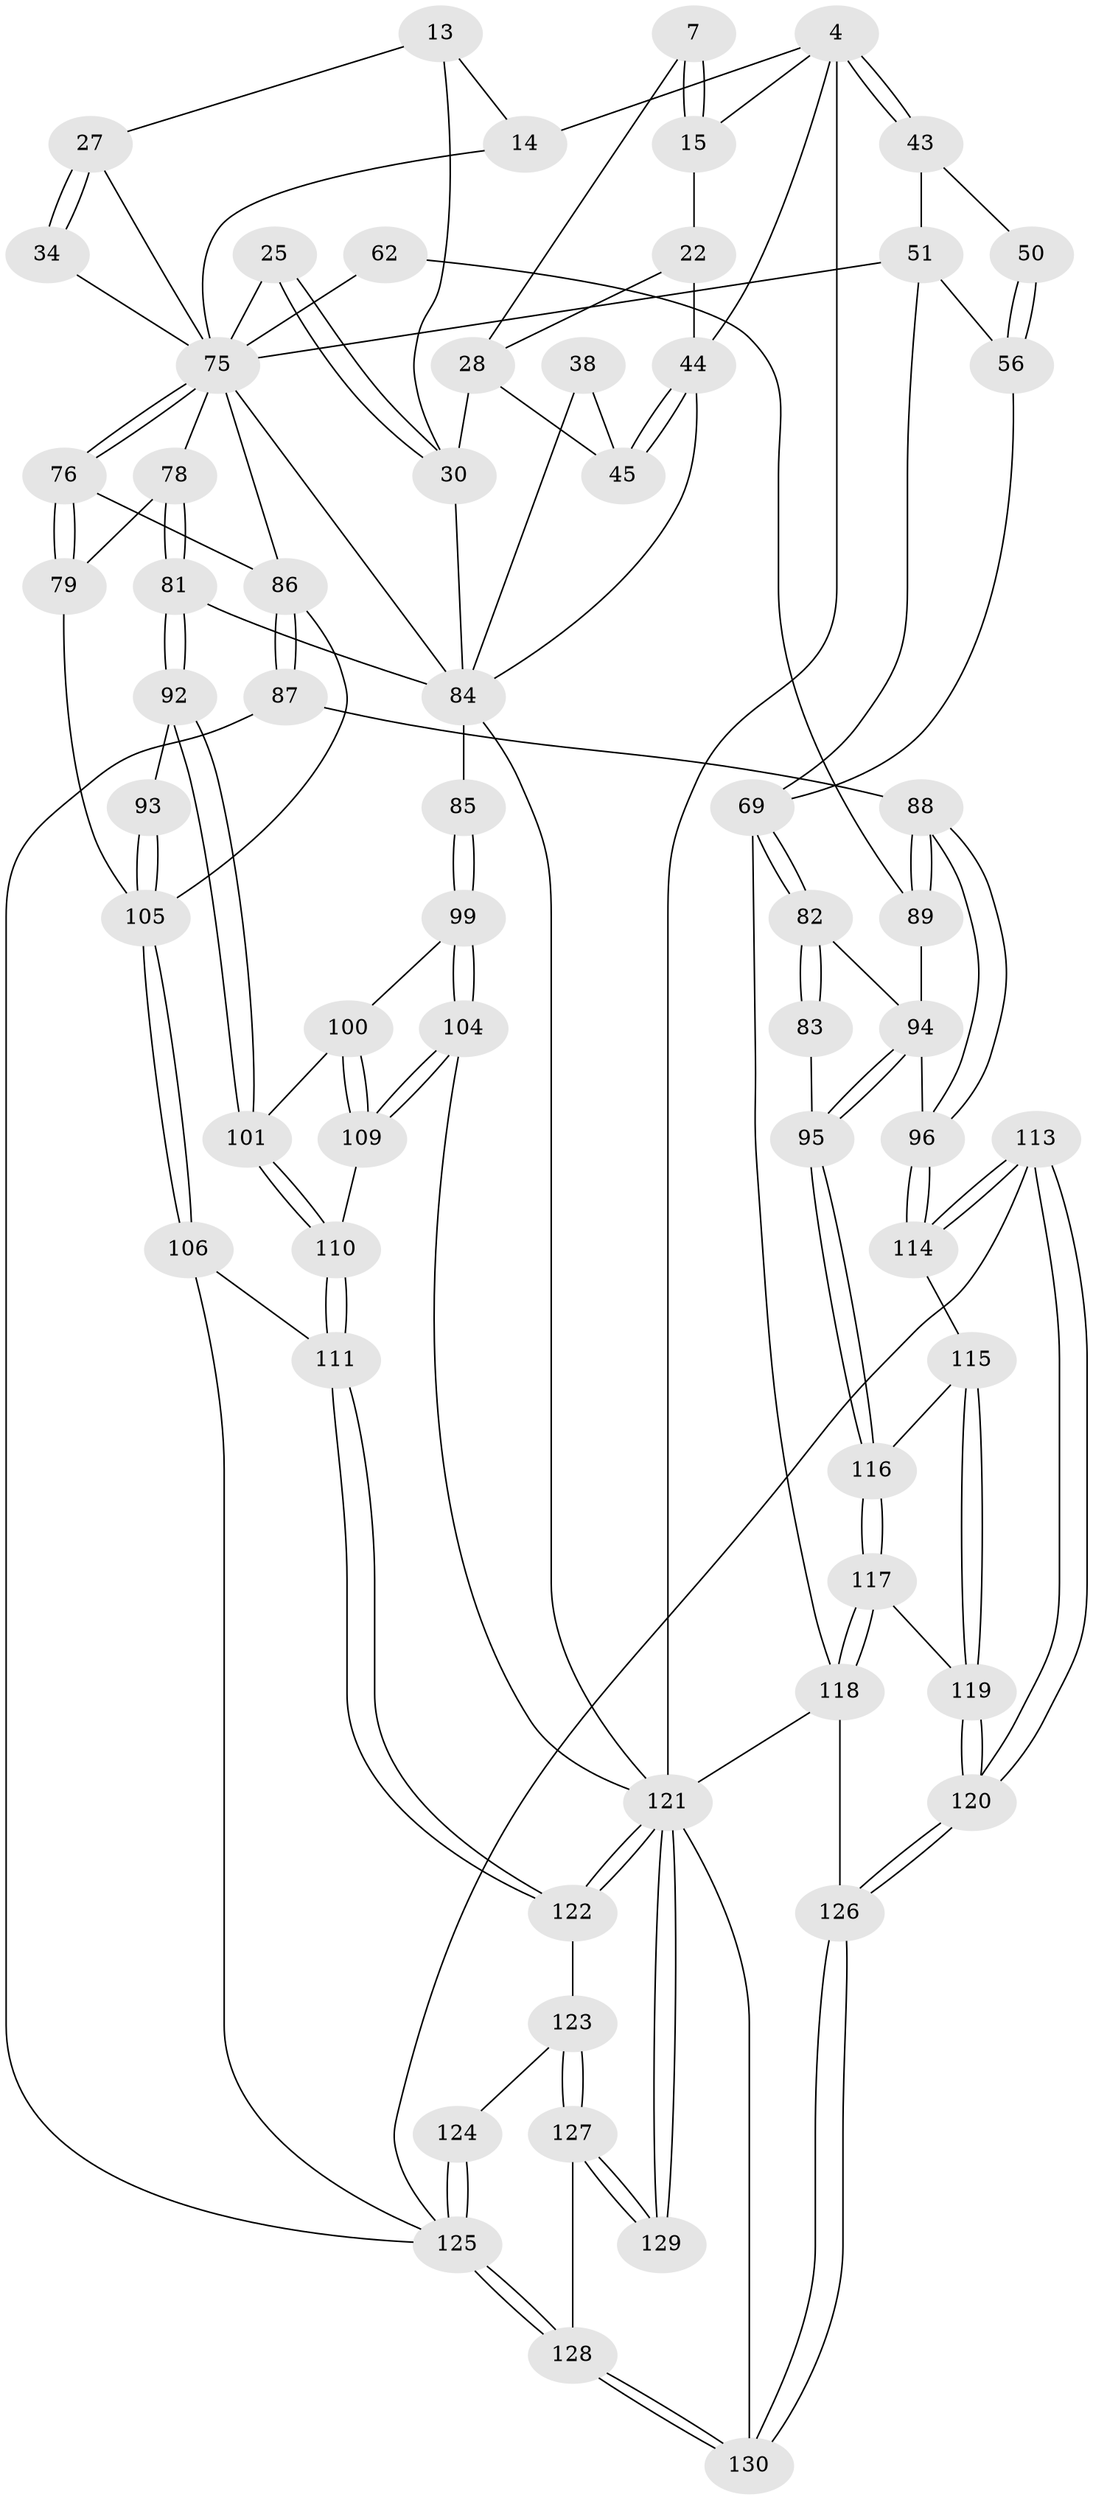 // original degree distribution, {3: 0.03076923076923077, 4: 0.2230769230769231, 6: 0.23846153846153847, 5: 0.5076923076923077}
// Generated by graph-tools (version 1.1) at 2025/02/03/09/25 05:02:11]
// undirected, 65 vertices, 149 edges
graph export_dot {
graph [start="1"]
  node [color=gray90,style=filled];
  4 [pos="+0+0",super="+3"];
  7 [pos="+0.6904113650500426+0.06171636913528248"];
  13 [pos="+0.3795647821267546+0.0939056073121771",super="+12"];
  14 [pos="+0.19837921090574082+0.1059178834709842",super="+5"];
  15 [pos="+0.8687392017655856+0",super="+2+1"];
  22 [pos="+0.7891104808305349+0.11988319010136464",super="+21+19"];
  25 [pos="+0.6100080619538617+0.24077610852977413"];
  27 [pos="+0.5287587040694892+0.16277002629409282",super="+24"];
  28 [pos="+0.7306460929048803+0.19933585468225218",super="+20"];
  30 [pos="+0.6572697398411963+0.27160537726082584",super="+29+10"];
  34 [pos="+0.3952501281187322+0.2292991590716246"];
  38 [pos="+0.8181728887887156+0.32093898969269635"];
  43 [pos="+0+0"];
  44 [pos="+1+0.3900513332562947",super="+17+31"];
  45 [pos="+0.8821135945824969+0.22596332360114543",super="+33"];
  50 [pos="+0+0.05101521680860606"];
  51 [pos="+0.12618338806117563+0.388147202563704",super="+47+48+42"];
  56 [pos="+0+0.37082042452382424",super="+52+49"];
  62 [pos="+0.24078871309671368+0.45082718943038796",super="+61"];
  69 [pos="+0+0.6616346431386868",super="+64+63"];
  75 [pos="+0.5664938354878509+0.5109909747600755",super="+73+74+60"];
  76 [pos="+0.5747137478593602+0.5621999598114577"];
  78 [pos="+0.6155242750446466+0.5591462787016266"];
  79 [pos="+0.5924799618251917+0.5757709576165201"];
  81 [pos="+0.7354248881461699+0.6077198465099553"];
  82 [pos="+0+0.6594426917459784",super="+68+67"];
  83 [pos="+0.048666812635075364+0.6830728588198955"];
  84 [pos="+0.87961786434647+0.6162559890107233",super="+58+80"];
  85 [pos="+0.8317171935950624+0.606103559126132"];
  86 [pos="+0.4987059311126726+0.6544924939625715",super="+77"];
  87 [pos="+0.37075080979763203+0.6706492131830053"];
  88 [pos="+0.3574455917414834+0.6544243183439625"];
  89 [pos="+0.3510648531838379+0.6239755874964189",super="+65"];
  92 [pos="+0.6795352761611313+0.6804971088524433"];
  93 [pos="+0.6602292954406116+0.6775841326202382"];
  94 [pos="+0.12261942577120696+0.6816410969893412",super="+66"];
  95 [pos="+0.0775781813522393+0.6941550991427112"];
  96 [pos="+0.20000771695266656+0.7171332962461643"];
  99 [pos="+0.8154527464051826+0.6747659071698332"];
  100 [pos="+0.7783977288888158+0.7053610779965996"];
  101 [pos="+0.6922067955769635+0.7037703563574695"];
  104 [pos="+0.8644691585384879+0.8094973538199739"];
  105 [pos="+0.5596492954873774+0.7489890673185863",super="+91+90"];
  106 [pos="+0.5510465065218747+0.803893241676745"];
  109 [pos="+0.7765905320540607+0.7929334605962829"];
  110 [pos="+0.70683403901434+0.8018309101105341"];
  111 [pos="+0.6907183523019662+0.8213551172028115"];
  113 [pos="+0.3122911582640139+0.8627076203184011"];
  114 [pos="+0.2229098967228458+0.7870494279665938"];
  115 [pos="+0.15082973025757906+0.8340543063617601"];
  116 [pos="+0.08014454984145102+0.7226021557276305"];
  117 [pos="+0.04742987997084991+0.8595257767703367"];
  118 [pos="+0+0.9085701946824654",super="+70"];
  119 [pos="+0.14220565871020904+0.8779151957311077"];
  120 [pos="+0.17076156796400918+0.9216204006341647"];
  121 [pos="+0.8340240189755926+0.9743579308539372",super="+103+102+98+97"];
  122 [pos="+0.690967587231977+0.8232025070583051"];
  123 [pos="+0.6672458283217075+0.9107532930542522"];
  124 [pos="+0.5394347611725449+0.8752563793891465"];
  125 [pos="+0.45690570654563+1",super="+112+108+107"];
  126 [pos="+0.14884094511060755+0.9977211713475721"];
  127 [pos="+0.6799200989372086+1"];
  128 [pos="+0.458423409617572+1"];
  129 [pos="+0.7757250121729431+1"];
  130 [pos="+0.2056449600543062+1"];
  4 -- 43;
  4 -- 43;
  4 -- 15;
  4 -- 14;
  4 -- 121 [weight=2];
  4 -- 44;
  7 -- 15 [weight=2];
  7 -- 15;
  7 -- 28;
  13 -- 14 [weight=2];
  13 -- 27 [weight=2];
  13 -- 30;
  14 -- 75;
  15 -- 22;
  22 -- 28;
  22 -- 44 [weight=2];
  25 -- 30 [weight=2];
  25 -- 30;
  25 -- 75;
  27 -- 34 [weight=2];
  27 -- 34;
  27 -- 75;
  28 -- 30 [weight=2];
  28 -- 45;
  30 -- 84;
  34 -- 75;
  38 -- 45 [weight=2];
  38 -- 84;
  43 -- 50;
  43 -- 51;
  44 -- 45 [weight=2];
  44 -- 45;
  44 -- 84;
  50 -- 56 [weight=2];
  50 -- 56;
  51 -- 56 [weight=2];
  51 -- 69;
  51 -- 75 [weight=2];
  56 -- 69;
  62 -- 89 [weight=2];
  62 -- 75 [weight=2];
  69 -- 82 [weight=2];
  69 -- 82;
  69 -- 118;
  75 -- 76;
  75 -- 76;
  75 -- 84 [weight=2];
  75 -- 78;
  75 -- 86;
  76 -- 79;
  76 -- 79;
  76 -- 86;
  78 -- 79;
  78 -- 81;
  78 -- 81;
  79 -- 105;
  81 -- 92;
  81 -- 92;
  81 -- 84;
  82 -- 83 [weight=2];
  82 -- 83;
  82 -- 94;
  83 -- 95;
  84 -- 85 [weight=2];
  84 -- 121 [weight=2];
  85 -- 99;
  85 -- 99;
  86 -- 87;
  86 -- 87;
  86 -- 105;
  87 -- 88;
  87 -- 125;
  88 -- 89;
  88 -- 89;
  88 -- 96;
  88 -- 96;
  89 -- 94;
  92 -- 93;
  92 -- 101;
  92 -- 101;
  93 -- 105 [weight=2];
  93 -- 105;
  94 -- 95;
  94 -- 95;
  94 -- 96;
  95 -- 116;
  95 -- 116;
  96 -- 114;
  96 -- 114;
  99 -- 100;
  99 -- 104;
  99 -- 104;
  100 -- 101;
  100 -- 109;
  100 -- 109;
  101 -- 110;
  101 -- 110;
  104 -- 109;
  104 -- 109;
  104 -- 121;
  105 -- 106;
  105 -- 106;
  106 -- 111;
  106 -- 125;
  109 -- 110;
  110 -- 111;
  110 -- 111;
  111 -- 122;
  111 -- 122;
  113 -- 114;
  113 -- 114;
  113 -- 120;
  113 -- 120;
  113 -- 125;
  114 -- 115;
  115 -- 116;
  115 -- 119;
  115 -- 119;
  116 -- 117;
  116 -- 117;
  117 -- 118;
  117 -- 118;
  117 -- 119;
  118 -- 126;
  118 -- 121;
  119 -- 120;
  119 -- 120;
  120 -- 126;
  120 -- 126;
  121 -- 122;
  121 -- 122;
  121 -- 129 [weight=2];
  121 -- 129;
  121 -- 130;
  122 -- 123;
  123 -- 124;
  123 -- 127;
  123 -- 127;
  124 -- 125 [weight=2];
  124 -- 125;
  125 -- 128;
  125 -- 128;
  126 -- 130;
  126 -- 130;
  127 -- 128;
  127 -- 129;
  127 -- 129;
  128 -- 130;
  128 -- 130;
}
